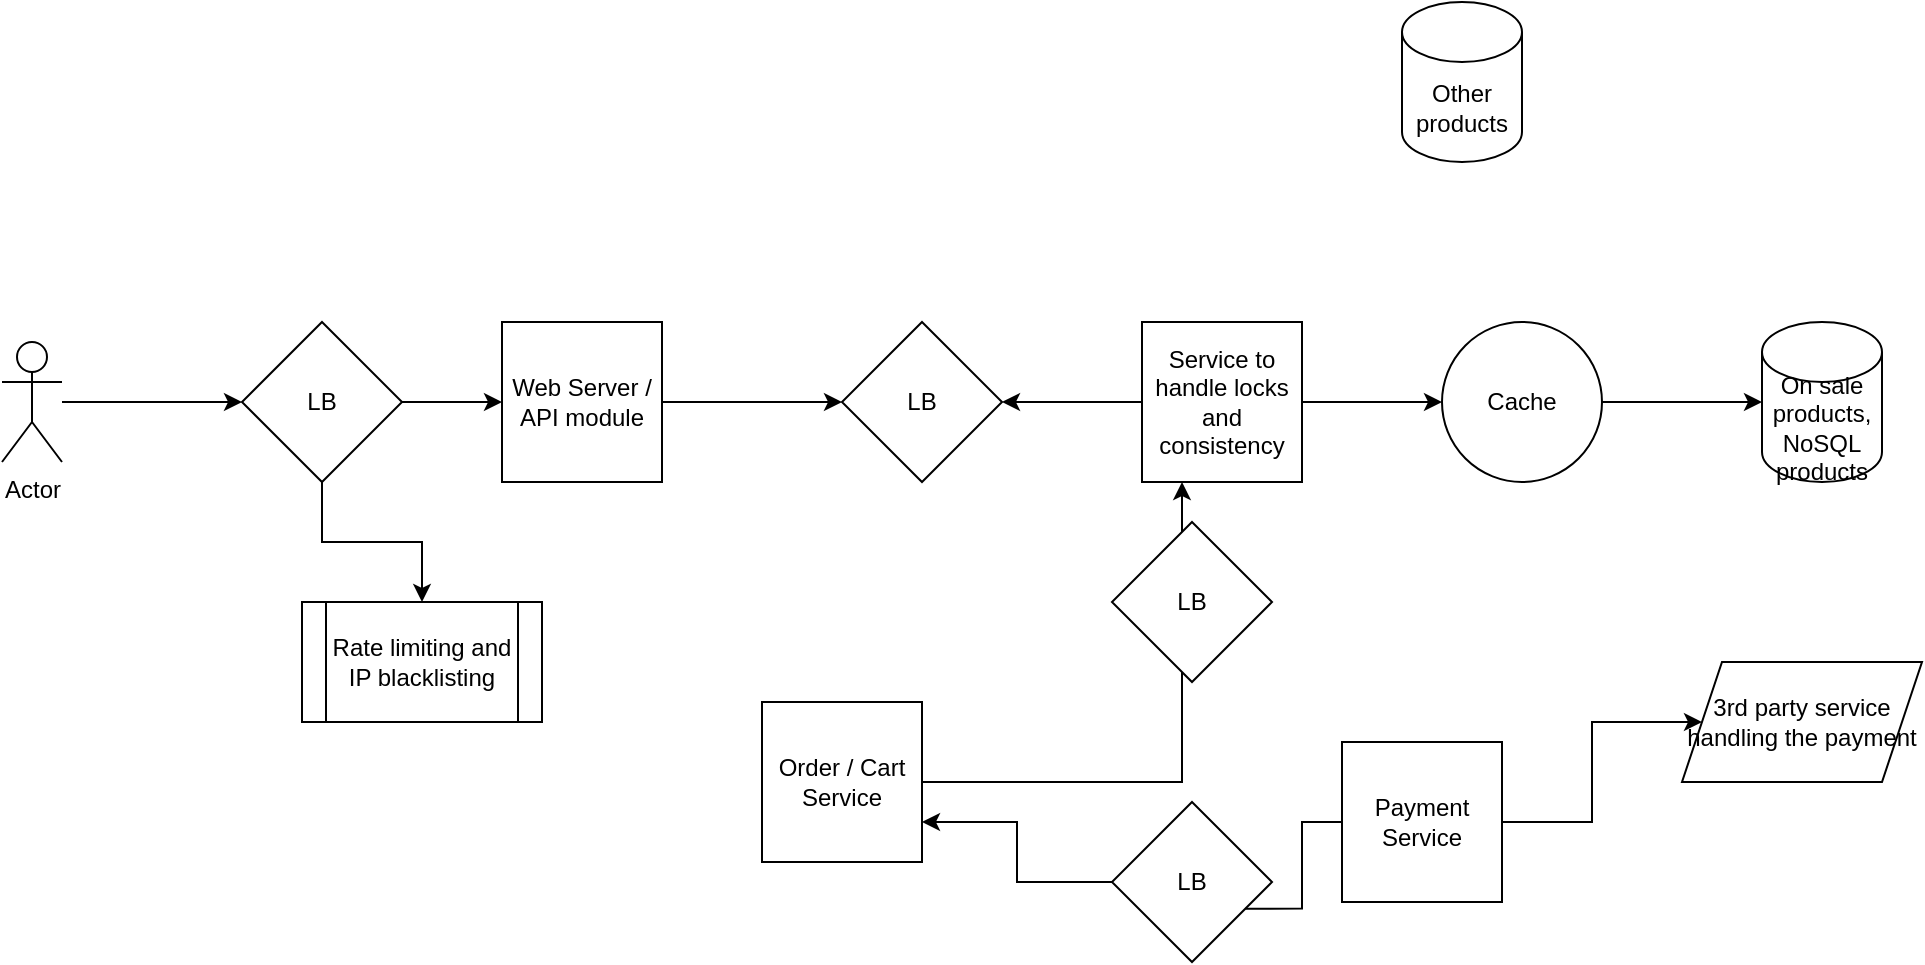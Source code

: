 <mxfile version="20.3.6" type="github"><diagram id="Oy9rXbCJaiWfN98Us3dt" name="Page-1"><mxGraphModel dx="1904" dy="568" grid="1" gridSize="10" guides="1" tooltips="1" connect="1" arrows="1" fold="1" page="1" pageScale="1" pageWidth="850" pageHeight="1100" math="0" shadow="0"><root><mxCell id="0"/><mxCell id="1" parent="0"/><mxCell id="DMVS5GRGVu78urKnejfi-1" value="On sale products, NoSQL products" style="shape=cylinder3;whiteSpace=wrap;html=1;boundedLbl=1;backgroundOutline=1;size=15;" vertex="1" parent="1"><mxGeometry x="750" y="180" width="60" height="80" as="geometry"/></mxCell><mxCell id="DMVS5GRGVu78urKnejfi-8" style="edgeStyle=orthogonalEdgeStyle;rounded=0;orthogonalLoop=1;jettySize=auto;html=1;entryX=0;entryY=0.5;entryDx=0;entryDy=0;" edge="1" parent="1" source="DMVS5GRGVu78urKnejfi-2" target="DMVS5GRGVu78urKnejfi-4"><mxGeometry relative="1" as="geometry"/></mxCell><mxCell id="DMVS5GRGVu78urKnejfi-9" style="edgeStyle=orthogonalEdgeStyle;rounded=0;orthogonalLoop=1;jettySize=auto;html=1;" edge="1" parent="1" source="DMVS5GRGVu78urKnejfi-2" target="DMVS5GRGVu78urKnejfi-3"><mxGeometry relative="1" as="geometry"/></mxCell><mxCell id="DMVS5GRGVu78urKnejfi-2" value="Service to handle locks and consistency" style="whiteSpace=wrap;html=1;aspect=fixed;" vertex="1" parent="1"><mxGeometry x="440" y="180" width="80" height="80" as="geometry"/></mxCell><mxCell id="DMVS5GRGVu78urKnejfi-3" value="LB&lt;br&gt;" style="rhombus;whiteSpace=wrap;html=1;" vertex="1" parent="1"><mxGeometry x="290" y="180" width="80" height="80" as="geometry"/></mxCell><mxCell id="DMVS5GRGVu78urKnejfi-7" style="edgeStyle=orthogonalEdgeStyle;rounded=0;orthogonalLoop=1;jettySize=auto;html=1;entryX=0;entryY=0.5;entryDx=0;entryDy=0;entryPerimeter=0;" edge="1" parent="1" source="DMVS5GRGVu78urKnejfi-4" target="DMVS5GRGVu78urKnejfi-1"><mxGeometry relative="1" as="geometry"/></mxCell><mxCell id="DMVS5GRGVu78urKnejfi-4" value="Cache" style="ellipse;whiteSpace=wrap;html=1;aspect=fixed;" vertex="1" parent="1"><mxGeometry x="590" y="180" width="80" height="80" as="geometry"/></mxCell><mxCell id="DMVS5GRGVu78urKnejfi-20" style="edgeStyle=orthogonalEdgeStyle;rounded=0;orthogonalLoop=1;jettySize=auto;html=1;entryX=0;entryY=0.5;entryDx=0;entryDy=0;" edge="1" parent="1" source="DMVS5GRGVu78urKnejfi-6" target="DMVS5GRGVu78urKnejfi-19"><mxGeometry relative="1" as="geometry"/></mxCell><mxCell id="DMVS5GRGVu78urKnejfi-26" style="edgeStyle=orthogonalEdgeStyle;rounded=0;orthogonalLoop=1;jettySize=auto;html=1;entryX=1;entryY=0.75;entryDx=0;entryDy=0;startArrow=none;" edge="1" parent="1" source="DMVS5GRGVu78urKnejfi-28" target="DMVS5GRGVu78urKnejfi-23"><mxGeometry relative="1" as="geometry"/></mxCell><mxCell id="DMVS5GRGVu78urKnejfi-6" value="Payment Service" style="whiteSpace=wrap;html=1;aspect=fixed;" vertex="1" parent="1"><mxGeometry x="540" y="390" width="80" height="80" as="geometry"/></mxCell><mxCell id="DMVS5GRGVu78urKnejfi-16" style="edgeStyle=orthogonalEdgeStyle;rounded=0;orthogonalLoop=1;jettySize=auto;html=1;entryX=0;entryY=0.5;entryDx=0;entryDy=0;" edge="1" parent="1" source="DMVS5GRGVu78urKnejfi-11" target="DMVS5GRGVu78urKnejfi-13"><mxGeometry relative="1" as="geometry"/></mxCell><mxCell id="DMVS5GRGVu78urKnejfi-11" value="Actor" style="shape=umlActor;verticalLabelPosition=bottom;verticalAlign=top;html=1;outlineConnect=0;" vertex="1" parent="1"><mxGeometry x="-130" y="190" width="30" height="60" as="geometry"/></mxCell><mxCell id="DMVS5GRGVu78urKnejfi-18" style="edgeStyle=orthogonalEdgeStyle;rounded=0;orthogonalLoop=1;jettySize=auto;html=1;entryX=0;entryY=0.5;entryDx=0;entryDy=0;" edge="1" parent="1" source="DMVS5GRGVu78urKnejfi-12" target="DMVS5GRGVu78urKnejfi-3"><mxGeometry relative="1" as="geometry"/></mxCell><mxCell id="DMVS5GRGVu78urKnejfi-12" value="Web Server / API module" style="whiteSpace=wrap;html=1;aspect=fixed;" vertex="1" parent="1"><mxGeometry x="120" y="180" width="80" height="80" as="geometry"/></mxCell><mxCell id="DMVS5GRGVu78urKnejfi-17" style="edgeStyle=orthogonalEdgeStyle;rounded=0;orthogonalLoop=1;jettySize=auto;html=1;entryX=0;entryY=0.5;entryDx=0;entryDy=0;" edge="1" parent="1" source="DMVS5GRGVu78urKnejfi-13" target="DMVS5GRGVu78urKnejfi-12"><mxGeometry relative="1" as="geometry"/></mxCell><mxCell id="DMVS5GRGVu78urKnejfi-21" style="edgeStyle=orthogonalEdgeStyle;rounded=0;orthogonalLoop=1;jettySize=auto;html=1;" edge="1" parent="1" source="DMVS5GRGVu78urKnejfi-13" target="DMVS5GRGVu78urKnejfi-22"><mxGeometry relative="1" as="geometry"><mxPoint x="40" y="320" as="targetPoint"/></mxGeometry></mxCell><mxCell id="DMVS5GRGVu78urKnejfi-13" value="LB" style="rhombus;whiteSpace=wrap;html=1;" vertex="1" parent="1"><mxGeometry x="-10" y="180" width="80" height="80" as="geometry"/></mxCell><mxCell id="DMVS5GRGVu78urKnejfi-19" value="3rd party service handling the payment" style="shape=parallelogram;perimeter=parallelogramPerimeter;whiteSpace=wrap;html=1;fixedSize=1;" vertex="1" parent="1"><mxGeometry x="710" y="350" width="120" height="60" as="geometry"/></mxCell><mxCell id="DMVS5GRGVu78urKnejfi-22" value="Rate limiting and IP blacklisting&lt;br&gt;" style="shape=process;whiteSpace=wrap;html=1;backgroundOutline=1;" vertex="1" parent="1"><mxGeometry x="20" y="320" width="120" height="60" as="geometry"/></mxCell><mxCell id="DMVS5GRGVu78urKnejfi-25" style="edgeStyle=orthogonalEdgeStyle;rounded=0;orthogonalLoop=1;jettySize=auto;html=1;entryX=0.25;entryY=1;entryDx=0;entryDy=0;" edge="1" parent="1" source="DMVS5GRGVu78urKnejfi-23" target="DMVS5GRGVu78urKnejfi-2"><mxGeometry relative="1" as="geometry"/></mxCell><mxCell id="DMVS5GRGVu78urKnejfi-23" value="Order / Cart Service" style="whiteSpace=wrap;html=1;aspect=fixed;" vertex="1" parent="1"><mxGeometry x="250" y="370" width="80" height="80" as="geometry"/></mxCell><mxCell id="DMVS5GRGVu78urKnejfi-27" value="LB" style="rhombus;whiteSpace=wrap;html=1;" vertex="1" parent="1"><mxGeometry x="425" y="280" width="80" height="80" as="geometry"/></mxCell><mxCell id="DMVS5GRGVu78urKnejfi-28" value="LB" style="rhombus;whiteSpace=wrap;html=1;" vertex="1" parent="1"><mxGeometry x="425" y="420" width="80" height="80" as="geometry"/></mxCell><mxCell id="DMVS5GRGVu78urKnejfi-29" value="" style="edgeStyle=orthogonalEdgeStyle;rounded=0;orthogonalLoop=1;jettySize=auto;html=1;entryX=1;entryY=0.75;entryDx=0;entryDy=0;endArrow=none;" edge="1" parent="1" source="DMVS5GRGVu78urKnejfi-6" target="DMVS5GRGVu78urKnejfi-28"><mxGeometry relative="1" as="geometry"><mxPoint x="540" y="430" as="sourcePoint"/><mxPoint x="425" y="430" as="targetPoint"/></mxGeometry></mxCell><mxCell id="DMVS5GRGVu78urKnejfi-30" value="Other products" style="shape=cylinder3;whiteSpace=wrap;html=1;boundedLbl=1;backgroundOutline=1;size=15;" vertex="1" parent="1"><mxGeometry x="570" y="20" width="60" height="80" as="geometry"/></mxCell></root></mxGraphModel></diagram></mxfile>